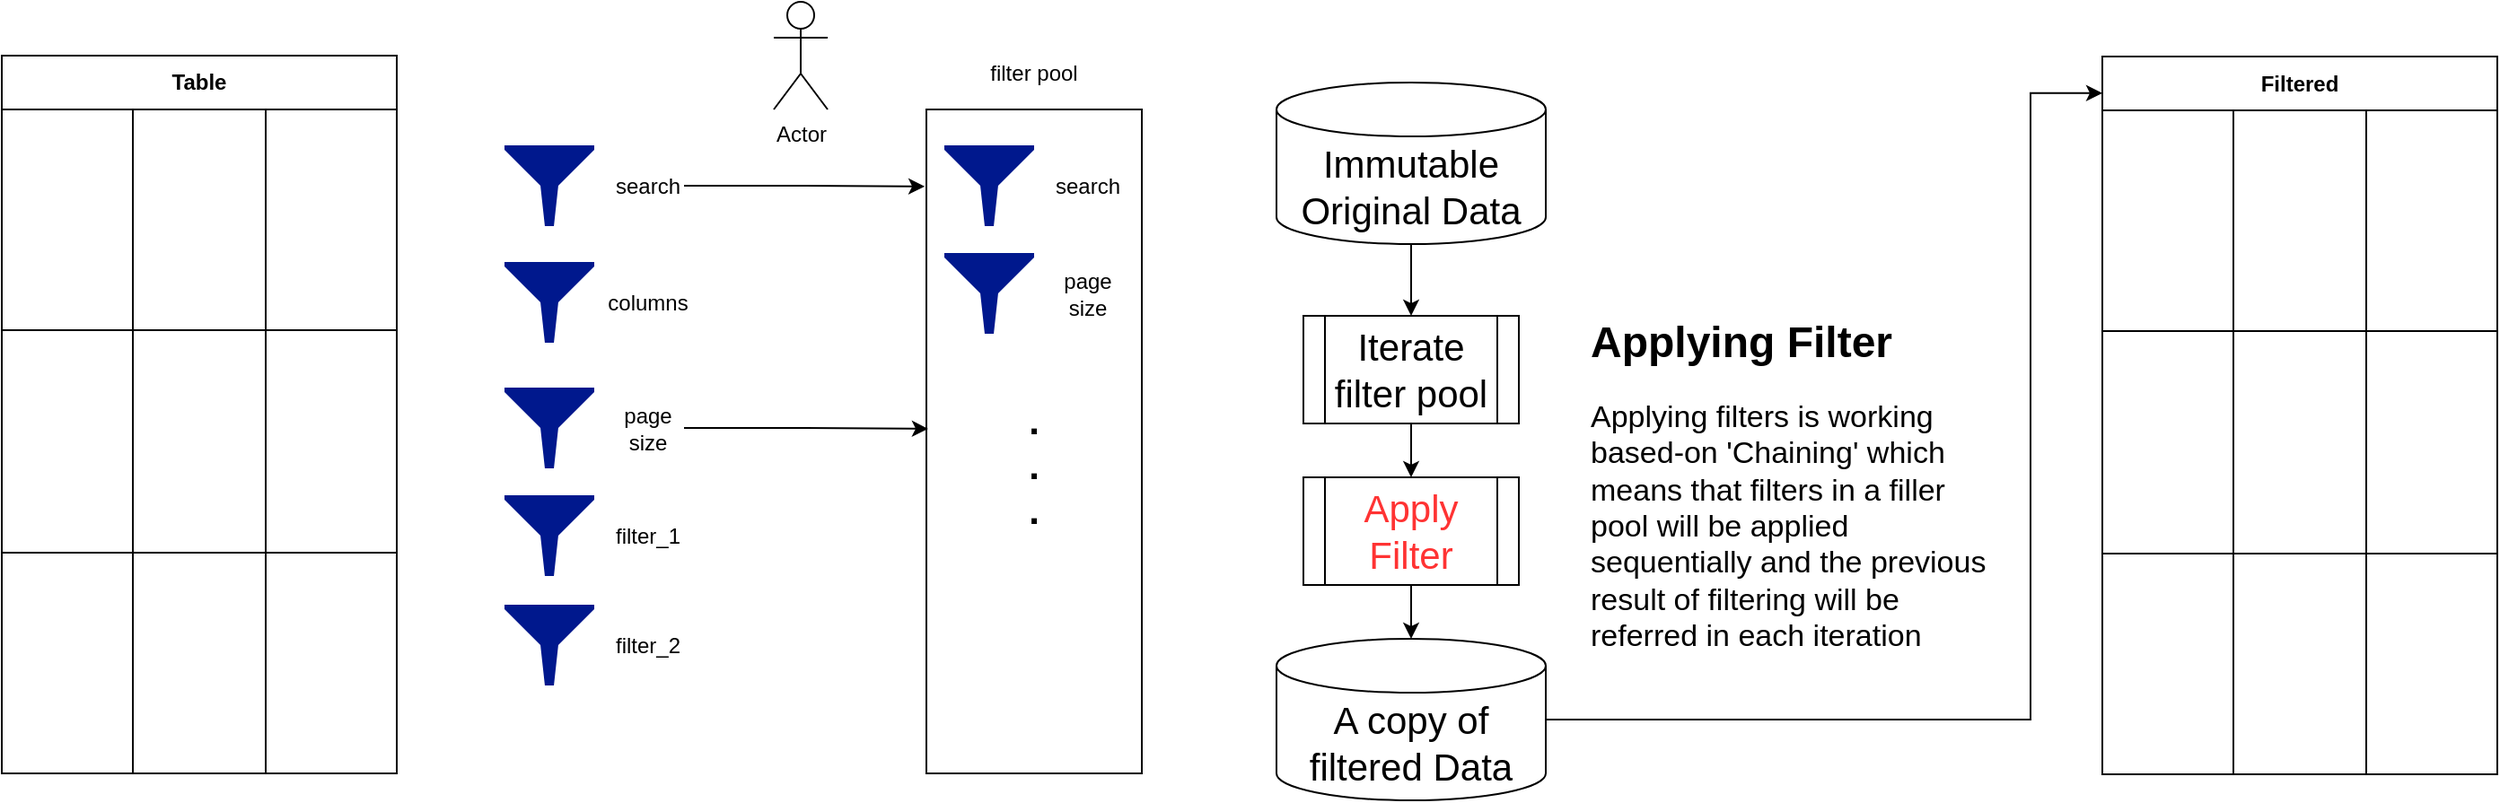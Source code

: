 <mxfile version="14.6.13" type="device"><diagram name="Page-1" id="e7e014a7-5840-1c2e-5031-d8a46d1fe8dd"><mxGraphModel dx="868" dy="519" grid="1" gridSize="10" guides="1" tooltips="1" connect="1" arrows="1" fold="1" page="1" pageScale="1" pageWidth="1169" pageHeight="826" background="#ffffff" math="0" shadow="0"><root><mxCell id="0"/><mxCell id="1" parent="0"/><mxCell id="Pf5YkAmiH0bNNeFSweJ0-41" value="" style="rounded=0;whiteSpace=wrap;html=1;" vertex="1" parent="1"><mxGeometry x="525" y="70" width="120" height="370" as="geometry"/></mxCell><mxCell id="Pf5YkAmiH0bNNeFSweJ0-42" value="filter pool" style="text;html=1;strokeColor=none;fillColor=none;align=center;verticalAlign=middle;whiteSpace=wrap;rounded=0;" vertex="1" parent="1"><mxGeometry x="550" y="40" width="70" height="20" as="geometry"/></mxCell><mxCell id="Pf5YkAmiH0bNNeFSweJ0-43" value="Table" style="shape=table;html=1;whiteSpace=wrap;startSize=30;container=1;collapsible=0;childLayout=tableLayout;fontStyle=1;align=center;" vertex="1" parent="1"><mxGeometry x="10" y="40" width="220" height="400" as="geometry"/></mxCell><mxCell id="Pf5YkAmiH0bNNeFSweJ0-44" value="" style="shape=partialRectangle;html=1;whiteSpace=wrap;collapsible=0;dropTarget=0;pointerEvents=0;fillColor=none;top=0;left=0;bottom=0;right=0;points=[[0,0.5],[1,0.5]];portConstraint=eastwest;" vertex="1" parent="Pf5YkAmiH0bNNeFSweJ0-43"><mxGeometry y="30" width="220" height="123" as="geometry"/></mxCell><mxCell id="Pf5YkAmiH0bNNeFSweJ0-45" value="" style="shape=partialRectangle;html=1;whiteSpace=wrap;connectable=0;fillColor=none;top=0;left=0;bottom=0;right=0;overflow=hidden;" vertex="1" parent="Pf5YkAmiH0bNNeFSweJ0-44"><mxGeometry width="73" height="123" as="geometry"/></mxCell><mxCell id="Pf5YkAmiH0bNNeFSweJ0-46" value="" style="shape=partialRectangle;html=1;whiteSpace=wrap;connectable=0;fillColor=none;top=0;left=0;bottom=0;right=0;overflow=hidden;" vertex="1" parent="Pf5YkAmiH0bNNeFSweJ0-44"><mxGeometry x="73" width="74" height="123" as="geometry"/></mxCell><mxCell id="Pf5YkAmiH0bNNeFSweJ0-47" value="" style="shape=partialRectangle;html=1;whiteSpace=wrap;connectable=0;fillColor=none;top=0;left=0;bottom=0;right=0;overflow=hidden;" vertex="1" parent="Pf5YkAmiH0bNNeFSweJ0-44"><mxGeometry x="147" width="73" height="123" as="geometry"/></mxCell><mxCell id="Pf5YkAmiH0bNNeFSweJ0-48" value="" style="shape=partialRectangle;html=1;whiteSpace=wrap;collapsible=0;dropTarget=0;pointerEvents=0;fillColor=none;top=0;left=0;bottom=0;right=0;points=[[0,0.5],[1,0.5]];portConstraint=eastwest;" vertex="1" parent="Pf5YkAmiH0bNNeFSweJ0-43"><mxGeometry y="153" width="220" height="124" as="geometry"/></mxCell><mxCell id="Pf5YkAmiH0bNNeFSweJ0-49" value="" style="shape=partialRectangle;html=1;whiteSpace=wrap;connectable=0;fillColor=none;top=0;left=0;bottom=0;right=0;overflow=hidden;" vertex="1" parent="Pf5YkAmiH0bNNeFSweJ0-48"><mxGeometry width="73" height="124" as="geometry"/></mxCell><mxCell id="Pf5YkAmiH0bNNeFSweJ0-50" value="" style="shape=partialRectangle;html=1;whiteSpace=wrap;connectable=0;fillColor=none;top=0;left=0;bottom=0;right=0;overflow=hidden;" vertex="1" parent="Pf5YkAmiH0bNNeFSweJ0-48"><mxGeometry x="73" width="74" height="124" as="geometry"/></mxCell><mxCell id="Pf5YkAmiH0bNNeFSweJ0-51" value="" style="shape=partialRectangle;html=1;whiteSpace=wrap;connectable=0;fillColor=none;top=0;left=0;bottom=0;right=0;overflow=hidden;" vertex="1" parent="Pf5YkAmiH0bNNeFSweJ0-48"><mxGeometry x="147" width="73" height="124" as="geometry"/></mxCell><mxCell id="Pf5YkAmiH0bNNeFSweJ0-52" value="" style="shape=partialRectangle;html=1;whiteSpace=wrap;collapsible=0;dropTarget=0;pointerEvents=0;fillColor=none;top=0;left=0;bottom=0;right=0;points=[[0,0.5],[1,0.5]];portConstraint=eastwest;" vertex="1" parent="Pf5YkAmiH0bNNeFSweJ0-43"><mxGeometry y="277" width="220" height="123" as="geometry"/></mxCell><mxCell id="Pf5YkAmiH0bNNeFSweJ0-53" value="" style="shape=partialRectangle;html=1;whiteSpace=wrap;connectable=0;fillColor=none;top=0;left=0;bottom=0;right=0;overflow=hidden;" vertex="1" parent="Pf5YkAmiH0bNNeFSweJ0-52"><mxGeometry width="73" height="123" as="geometry"/></mxCell><mxCell id="Pf5YkAmiH0bNNeFSweJ0-54" value="" style="shape=partialRectangle;html=1;whiteSpace=wrap;connectable=0;fillColor=none;top=0;left=0;bottom=0;right=0;overflow=hidden;" vertex="1" parent="Pf5YkAmiH0bNNeFSweJ0-52"><mxGeometry x="73" width="74" height="123" as="geometry"/></mxCell><mxCell id="Pf5YkAmiH0bNNeFSweJ0-55" value="" style="shape=partialRectangle;html=1;whiteSpace=wrap;connectable=0;fillColor=none;top=0;left=0;bottom=0;right=0;overflow=hidden;" vertex="1" parent="Pf5YkAmiH0bNNeFSweJ0-52"><mxGeometry x="147" width="73" height="123" as="geometry"/></mxCell><mxCell id="Pf5YkAmiH0bNNeFSweJ0-56" value="Actor" style="shape=umlActor;verticalLabelPosition=bottom;verticalAlign=top;html=1;outlineConnect=0;" vertex="1" parent="1"><mxGeometry x="440" y="10" width="30" height="60" as="geometry"/></mxCell><mxCell id="Pf5YkAmiH0bNNeFSweJ0-73" value="" style="group" vertex="1" connectable="0" parent="1"><mxGeometry x="290" y="90" width="100" height="301" as="geometry"/></mxCell><mxCell id="Pf5YkAmiH0bNNeFSweJ0-59" value="" style="group" vertex="1" connectable="0" parent="Pf5YkAmiH0bNNeFSweJ0-73"><mxGeometry width="100" height="45" as="geometry"/></mxCell><mxCell id="Pf5YkAmiH0bNNeFSweJ0-57" value="" style="aspect=fixed;pointerEvents=1;shadow=0;dashed=0;html=1;strokeColor=none;labelPosition=center;verticalLabelPosition=bottom;verticalAlign=top;align=center;fillColor=#00188D;shape=mxgraph.mscae.enterprise.filter" vertex="1" parent="Pf5YkAmiH0bNNeFSweJ0-59"><mxGeometry width="50" height="45" as="geometry"/></mxCell><mxCell id="Pf5YkAmiH0bNNeFSweJ0-58" value="search" style="text;html=1;strokeColor=none;fillColor=none;align=center;verticalAlign=middle;whiteSpace=wrap;rounded=0;" vertex="1" parent="Pf5YkAmiH0bNNeFSweJ0-59"><mxGeometry x="60" y="12.5" width="40" height="20" as="geometry"/></mxCell><mxCell id="Pf5YkAmiH0bNNeFSweJ0-60" value="" style="group" vertex="1" connectable="0" parent="Pf5YkAmiH0bNNeFSweJ0-73"><mxGeometry y="65" width="100" height="45" as="geometry"/></mxCell><mxCell id="Pf5YkAmiH0bNNeFSweJ0-61" value="" style="aspect=fixed;pointerEvents=1;shadow=0;dashed=0;html=1;strokeColor=none;labelPosition=center;verticalLabelPosition=bottom;verticalAlign=top;align=center;fillColor=#00188D;shape=mxgraph.mscae.enterprise.filter" vertex="1" parent="Pf5YkAmiH0bNNeFSweJ0-60"><mxGeometry width="50" height="45" as="geometry"/></mxCell><mxCell id="Pf5YkAmiH0bNNeFSweJ0-62" value="columns" style="text;html=1;strokeColor=none;fillColor=none;align=center;verticalAlign=middle;whiteSpace=wrap;rounded=0;" vertex="1" parent="Pf5YkAmiH0bNNeFSweJ0-60"><mxGeometry x="60" y="12.5" width="40" height="20" as="geometry"/></mxCell><mxCell id="Pf5YkAmiH0bNNeFSweJ0-63" value="" style="group" vertex="1" connectable="0" parent="Pf5YkAmiH0bNNeFSweJ0-73"><mxGeometry y="135" width="100" height="45" as="geometry"/></mxCell><mxCell id="Pf5YkAmiH0bNNeFSweJ0-64" value="" style="aspect=fixed;pointerEvents=1;shadow=0;dashed=0;html=1;strokeColor=none;labelPosition=center;verticalLabelPosition=bottom;verticalAlign=top;align=center;fillColor=#00188D;shape=mxgraph.mscae.enterprise.filter" vertex="1" parent="Pf5YkAmiH0bNNeFSweJ0-63"><mxGeometry width="50" height="45" as="geometry"/></mxCell><mxCell id="Pf5YkAmiH0bNNeFSweJ0-65" value="page size" style="text;html=1;strokeColor=none;fillColor=none;align=center;verticalAlign=middle;whiteSpace=wrap;rounded=0;" vertex="1" parent="Pf5YkAmiH0bNNeFSweJ0-63"><mxGeometry x="60" y="12.5" width="40" height="20" as="geometry"/></mxCell><mxCell id="Pf5YkAmiH0bNNeFSweJ0-66" value="" style="group" vertex="1" connectable="0" parent="Pf5YkAmiH0bNNeFSweJ0-73"><mxGeometry y="195" width="100" height="45" as="geometry"/></mxCell><mxCell id="Pf5YkAmiH0bNNeFSweJ0-67" value="" style="aspect=fixed;pointerEvents=1;shadow=0;dashed=0;html=1;strokeColor=none;labelPosition=center;verticalLabelPosition=bottom;verticalAlign=top;align=center;fillColor=#00188D;shape=mxgraph.mscae.enterprise.filter" vertex="1" parent="Pf5YkAmiH0bNNeFSweJ0-66"><mxGeometry width="50" height="45" as="geometry"/></mxCell><mxCell id="Pf5YkAmiH0bNNeFSweJ0-68" value="filter_1" style="text;html=1;strokeColor=none;fillColor=none;align=center;verticalAlign=middle;whiteSpace=wrap;rounded=0;" vertex="1" parent="Pf5YkAmiH0bNNeFSweJ0-66"><mxGeometry x="60" y="12.5" width="40" height="20" as="geometry"/></mxCell><mxCell id="Pf5YkAmiH0bNNeFSweJ0-69" value="" style="group" vertex="1" connectable="0" parent="Pf5YkAmiH0bNNeFSweJ0-73"><mxGeometry y="256" width="100" height="45" as="geometry"/></mxCell><mxCell id="Pf5YkAmiH0bNNeFSweJ0-70" value="" style="aspect=fixed;pointerEvents=1;shadow=0;dashed=0;html=1;strokeColor=none;labelPosition=center;verticalLabelPosition=bottom;verticalAlign=top;align=center;fillColor=#00188D;shape=mxgraph.mscae.enterprise.filter" vertex="1" parent="Pf5YkAmiH0bNNeFSweJ0-69"><mxGeometry width="50" height="45" as="geometry"/></mxCell><mxCell id="Pf5YkAmiH0bNNeFSweJ0-71" value="filter_2" style="text;html=1;strokeColor=none;fillColor=none;align=center;verticalAlign=middle;whiteSpace=wrap;rounded=0;" vertex="1" parent="Pf5YkAmiH0bNNeFSweJ0-69"><mxGeometry x="60" y="12.5" width="40" height="20" as="geometry"/></mxCell><mxCell id="Pf5YkAmiH0bNNeFSweJ0-77" value="" style="group" vertex="1" connectable="0" parent="Pf5YkAmiH0bNNeFSweJ0-73"><mxGeometry x="245" width="100" height="45" as="geometry"/></mxCell><mxCell id="Pf5YkAmiH0bNNeFSweJ0-78" value="" style="aspect=fixed;pointerEvents=1;shadow=0;dashed=0;html=1;strokeColor=none;labelPosition=center;verticalLabelPosition=bottom;verticalAlign=top;align=center;fillColor=#00188D;shape=mxgraph.mscae.enterprise.filter" vertex="1" parent="Pf5YkAmiH0bNNeFSweJ0-77"><mxGeometry width="50" height="45" as="geometry"/></mxCell><mxCell id="Pf5YkAmiH0bNNeFSweJ0-79" value="search" style="text;html=1;strokeColor=none;fillColor=none;align=center;verticalAlign=middle;whiteSpace=wrap;rounded=0;" vertex="1" parent="Pf5YkAmiH0bNNeFSweJ0-77"><mxGeometry x="60" y="12.5" width="40" height="20" as="geometry"/></mxCell><mxCell id="Pf5YkAmiH0bNNeFSweJ0-83" value="" style="group" vertex="1" connectable="0" parent="Pf5YkAmiH0bNNeFSweJ0-73"><mxGeometry x="245" y="60" width="100" height="45" as="geometry"/></mxCell><mxCell id="Pf5YkAmiH0bNNeFSweJ0-84" value="" style="aspect=fixed;pointerEvents=1;shadow=0;dashed=0;html=1;strokeColor=none;labelPosition=center;verticalLabelPosition=bottom;verticalAlign=top;align=center;fillColor=#00188D;shape=mxgraph.mscae.enterprise.filter" vertex="1" parent="Pf5YkAmiH0bNNeFSweJ0-83"><mxGeometry width="50" height="45" as="geometry"/></mxCell><mxCell id="Pf5YkAmiH0bNNeFSweJ0-85" value="page size" style="text;html=1;strokeColor=none;fillColor=none;align=center;verticalAlign=middle;whiteSpace=wrap;rounded=0;" vertex="1" parent="Pf5YkAmiH0bNNeFSweJ0-83"><mxGeometry x="60" y="12.5" width="40" height="20" as="geometry"/></mxCell><mxCell id="Pf5YkAmiH0bNNeFSweJ0-75" style="edgeStyle=orthogonalEdgeStyle;rounded=0;orthogonalLoop=1;jettySize=auto;html=1;entryX=0.008;entryY=0.481;entryDx=0;entryDy=0;entryPerimeter=0;" edge="1" parent="1" source="Pf5YkAmiH0bNNeFSweJ0-65" target="Pf5YkAmiH0bNNeFSweJ0-41"><mxGeometry relative="1" as="geometry"/></mxCell><mxCell id="Pf5YkAmiH0bNNeFSweJ0-76" style="edgeStyle=orthogonalEdgeStyle;rounded=0;orthogonalLoop=1;jettySize=auto;html=1;entryX=-0.008;entryY=0.116;entryDx=0;entryDy=0;entryPerimeter=0;" edge="1" parent="1" source="Pf5YkAmiH0bNNeFSweJ0-58" target="Pf5YkAmiH0bNNeFSweJ0-41"><mxGeometry relative="1" as="geometry"/></mxCell><mxCell id="Pf5YkAmiH0bNNeFSweJ0-86" value=".&lt;br style=&quot;font-size: 21px;&quot;&gt;.&lt;br style=&quot;font-size: 21px;&quot;&gt;.&lt;br style=&quot;font-size: 21px;&quot;&gt;" style="text;html=1;strokeColor=none;fillColor=none;align=center;verticalAlign=middle;whiteSpace=wrap;rounded=0;fontStyle=1;fontSize=21;" vertex="1" parent="1"><mxGeometry x="565" y="215" width="40" height="105" as="geometry"/></mxCell><mxCell id="Pf5YkAmiH0bNNeFSweJ0-108" value="" style="group" vertex="1" connectable="0" parent="1"><mxGeometry x="720" y="40.5" width="490" height="414.5" as="geometry"/></mxCell><mxCell id="Pf5YkAmiH0bNNeFSweJ0-87" value="Immutable Original Data" style="shape=cylinder3;whiteSpace=wrap;html=1;boundedLbl=1;backgroundOutline=1;size=15;fontSize=21;" vertex="1" parent="Pf5YkAmiH0bNNeFSweJ0-108"><mxGeometry y="14.5" width="150" height="90" as="geometry"/></mxCell><mxCell id="Pf5YkAmiH0bNNeFSweJ0-88" value="Iterate filter pool" style="shape=process;whiteSpace=wrap;html=1;backgroundOutline=1;fontSize=21;" vertex="1" parent="Pf5YkAmiH0bNNeFSweJ0-108"><mxGeometry x="15" y="144.5" width="120" height="60" as="geometry"/></mxCell><mxCell id="Pf5YkAmiH0bNNeFSweJ0-89" style="edgeStyle=orthogonalEdgeStyle;rounded=0;orthogonalLoop=1;jettySize=auto;html=1;fontSize=21;" edge="1" parent="Pf5YkAmiH0bNNeFSweJ0-108" source="Pf5YkAmiH0bNNeFSweJ0-87" target="Pf5YkAmiH0bNNeFSweJ0-88"><mxGeometry relative="1" as="geometry"/></mxCell><mxCell id="Pf5YkAmiH0bNNeFSweJ0-90" value="&lt;font color=&quot;#ff3333&quot;&gt;Apply Filter&lt;/font&gt;" style="shape=process;whiteSpace=wrap;html=1;backgroundOutline=1;fontSize=21;" vertex="1" parent="Pf5YkAmiH0bNNeFSweJ0-108"><mxGeometry x="15" y="234.5" width="120" height="60" as="geometry"/></mxCell><mxCell id="Pf5YkAmiH0bNNeFSweJ0-91" style="edgeStyle=orthogonalEdgeStyle;rounded=0;orthogonalLoop=1;jettySize=auto;html=1;entryX=0.5;entryY=0;entryDx=0;entryDy=0;fontSize=21;" edge="1" parent="Pf5YkAmiH0bNNeFSweJ0-108" source="Pf5YkAmiH0bNNeFSweJ0-88" target="Pf5YkAmiH0bNNeFSweJ0-90"><mxGeometry relative="1" as="geometry"/></mxCell><mxCell id="Pf5YkAmiH0bNNeFSweJ0-92" value="A copy of filtered Data" style="shape=cylinder3;whiteSpace=wrap;html=1;boundedLbl=1;backgroundOutline=1;size=15;fontSize=21;" vertex="1" parent="Pf5YkAmiH0bNNeFSweJ0-108"><mxGeometry y="324.5" width="150" height="90" as="geometry"/></mxCell><mxCell id="Pf5YkAmiH0bNNeFSweJ0-93" style="edgeStyle=orthogonalEdgeStyle;rounded=0;orthogonalLoop=1;jettySize=auto;html=1;fontSize=21;" edge="1" parent="Pf5YkAmiH0bNNeFSweJ0-108" source="Pf5YkAmiH0bNNeFSweJ0-90" target="Pf5YkAmiH0bNNeFSweJ0-92"><mxGeometry relative="1" as="geometry"/></mxCell><mxCell id="Pf5YkAmiH0bNNeFSweJ0-109" value="&lt;h1 style=&quot;font-size: 24px&quot;&gt;Applying Filter&lt;/h1&gt;&lt;p style=&quot;font-size: 17px&quot;&gt;Applying filters is working based-on 'Chaining' which means that filters in a filler pool will be applied sequentially and the previous result of filtering will be referred in each iteration&lt;/p&gt;" style="text;html=1;strokeColor=none;fillColor=none;spacing=5;spacingTop=-20;whiteSpace=wrap;overflow=hidden;rounded=0;fontSize=21;" vertex="1" parent="Pf5YkAmiH0bNNeFSweJ0-108"><mxGeometry x="170" y="139.5" width="230" height="270.5" as="geometry"/></mxCell><mxCell id="Pf5YkAmiH0bNNeFSweJ0-94" value="Filtered" style="shape=table;html=1;whiteSpace=wrap;startSize=30;container=1;collapsible=0;childLayout=tableLayout;fontStyle=1;align=center;" vertex="1" parent="1"><mxGeometry x="1180" y="40.5" width="220" height="400" as="geometry"/></mxCell><mxCell id="Pf5YkAmiH0bNNeFSweJ0-95" value="" style="shape=partialRectangle;html=1;whiteSpace=wrap;collapsible=0;dropTarget=0;pointerEvents=0;fillColor=none;top=0;left=0;bottom=0;right=0;points=[[0,0.5],[1,0.5]];portConstraint=eastwest;" vertex="1" parent="Pf5YkAmiH0bNNeFSweJ0-94"><mxGeometry y="30" width="220" height="123" as="geometry"/></mxCell><mxCell id="Pf5YkAmiH0bNNeFSweJ0-96" value="" style="shape=partialRectangle;html=1;whiteSpace=wrap;connectable=0;fillColor=none;top=0;left=0;bottom=0;right=0;overflow=hidden;" vertex="1" parent="Pf5YkAmiH0bNNeFSweJ0-95"><mxGeometry width="73" height="123" as="geometry"/></mxCell><mxCell id="Pf5YkAmiH0bNNeFSweJ0-97" value="" style="shape=partialRectangle;html=1;whiteSpace=wrap;connectable=0;fillColor=none;top=0;left=0;bottom=0;right=0;overflow=hidden;" vertex="1" parent="Pf5YkAmiH0bNNeFSweJ0-95"><mxGeometry x="73" width="74" height="123" as="geometry"/></mxCell><mxCell id="Pf5YkAmiH0bNNeFSweJ0-98" value="" style="shape=partialRectangle;html=1;whiteSpace=wrap;connectable=0;fillColor=none;top=0;left=0;bottom=0;right=0;overflow=hidden;" vertex="1" parent="Pf5YkAmiH0bNNeFSweJ0-95"><mxGeometry x="147" width="73" height="123" as="geometry"/></mxCell><mxCell id="Pf5YkAmiH0bNNeFSweJ0-99" value="" style="shape=partialRectangle;html=1;whiteSpace=wrap;collapsible=0;dropTarget=0;pointerEvents=0;fillColor=none;top=0;left=0;bottom=0;right=0;points=[[0,0.5],[1,0.5]];portConstraint=eastwest;" vertex="1" parent="Pf5YkAmiH0bNNeFSweJ0-94"><mxGeometry y="153" width="220" height="124" as="geometry"/></mxCell><mxCell id="Pf5YkAmiH0bNNeFSweJ0-100" value="" style="shape=partialRectangle;html=1;whiteSpace=wrap;connectable=0;fillColor=none;top=0;left=0;bottom=0;right=0;overflow=hidden;" vertex="1" parent="Pf5YkAmiH0bNNeFSweJ0-99"><mxGeometry width="73" height="124" as="geometry"/></mxCell><mxCell id="Pf5YkAmiH0bNNeFSweJ0-101" value="" style="shape=partialRectangle;html=1;whiteSpace=wrap;connectable=0;fillColor=none;top=0;left=0;bottom=0;right=0;overflow=hidden;" vertex="1" parent="Pf5YkAmiH0bNNeFSweJ0-99"><mxGeometry x="73" width="74" height="124" as="geometry"/></mxCell><mxCell id="Pf5YkAmiH0bNNeFSweJ0-102" value="" style="shape=partialRectangle;html=1;whiteSpace=wrap;connectable=0;fillColor=none;top=0;left=0;bottom=0;right=0;overflow=hidden;" vertex="1" parent="Pf5YkAmiH0bNNeFSweJ0-99"><mxGeometry x="147" width="73" height="124" as="geometry"/></mxCell><mxCell id="Pf5YkAmiH0bNNeFSweJ0-103" value="" style="shape=partialRectangle;html=1;whiteSpace=wrap;collapsible=0;dropTarget=0;pointerEvents=0;fillColor=none;top=0;left=0;bottom=0;right=0;points=[[0,0.5],[1,0.5]];portConstraint=eastwest;" vertex="1" parent="Pf5YkAmiH0bNNeFSweJ0-94"><mxGeometry y="277" width="220" height="123" as="geometry"/></mxCell><mxCell id="Pf5YkAmiH0bNNeFSweJ0-104" value="" style="shape=partialRectangle;html=1;whiteSpace=wrap;connectable=0;fillColor=none;top=0;left=0;bottom=0;right=0;overflow=hidden;" vertex="1" parent="Pf5YkAmiH0bNNeFSweJ0-103"><mxGeometry width="73" height="123" as="geometry"/></mxCell><mxCell id="Pf5YkAmiH0bNNeFSweJ0-105" value="" style="shape=partialRectangle;html=1;whiteSpace=wrap;connectable=0;fillColor=none;top=0;left=0;bottom=0;right=0;overflow=hidden;" vertex="1" parent="Pf5YkAmiH0bNNeFSweJ0-103"><mxGeometry x="73" width="74" height="123" as="geometry"/></mxCell><mxCell id="Pf5YkAmiH0bNNeFSweJ0-106" value="" style="shape=partialRectangle;html=1;whiteSpace=wrap;connectable=0;fillColor=none;top=0;left=0;bottom=0;right=0;overflow=hidden;" vertex="1" parent="Pf5YkAmiH0bNNeFSweJ0-103"><mxGeometry x="147" width="73" height="123" as="geometry"/></mxCell><mxCell id="Pf5YkAmiH0bNNeFSweJ0-107" style="edgeStyle=orthogonalEdgeStyle;rounded=0;orthogonalLoop=1;jettySize=auto;html=1;entryX=0;entryY=0.051;entryDx=0;entryDy=0;entryPerimeter=0;fontSize=21;" edge="1" parent="1" source="Pf5YkAmiH0bNNeFSweJ0-92" target="Pf5YkAmiH0bNNeFSweJ0-94"><mxGeometry relative="1" as="geometry"><Array as="points"><mxPoint x="1140" y="410"/><mxPoint x="1140" y="61"/></Array></mxGeometry></mxCell></root></mxGraphModel></diagram></mxfile>